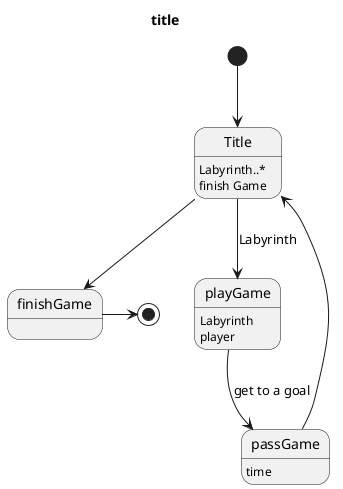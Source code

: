 @startuml
title title
[*] --> Title

Title --> finishGame
Title --> playGame : Labyrinth

playGame --> passGame : get to a goal
passGame --> Title

finishGame -> [*]



Title :Labyrinth..*
Title : finish Game

playGame : Labyrinth
playGame : player

passGame : time


@enduml